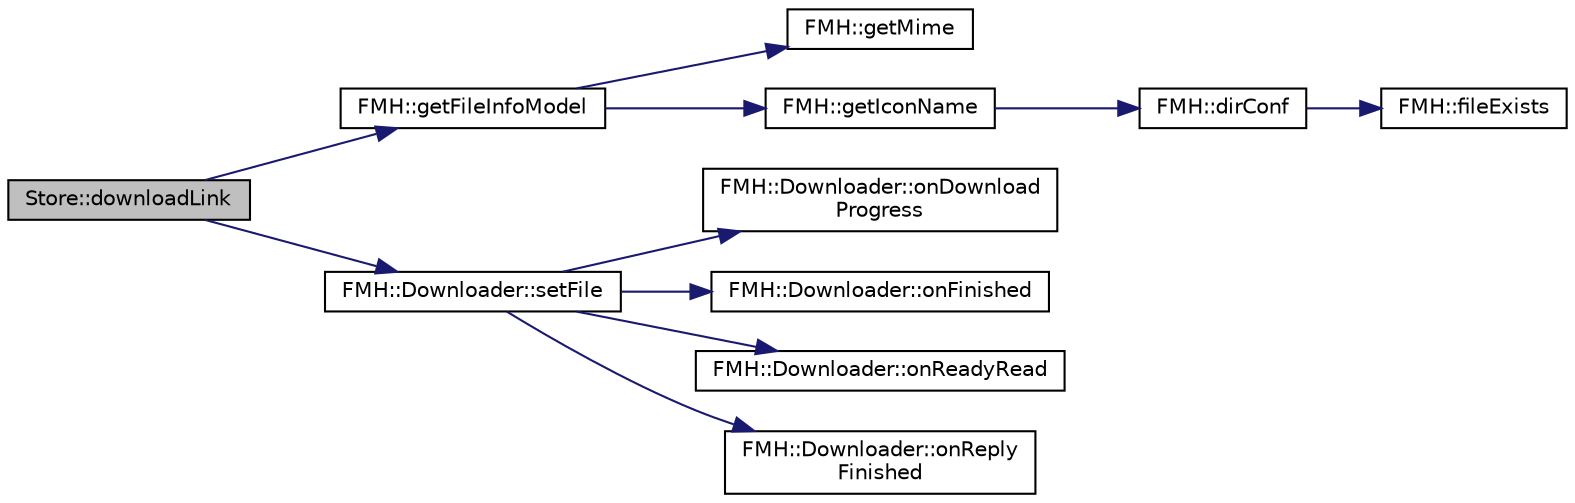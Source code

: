 digraph "Store::downloadLink"
{
 // INTERACTIVE_SVG=YES
 // LATEX_PDF_SIZE
  edge [fontname="Helvetica",fontsize="10",labelfontname="Helvetica",labelfontsize="10"];
  node [fontname="Helvetica",fontsize="10",shape=record];
  rankdir="LR";
  Node91 [label="Store::downloadLink",height=0.2,width=0.4,color="black", fillcolor="grey75", style="filled", fontcolor="black",tooltip=" "];
  Node91 -> Node92 [color="midnightblue",fontsize="10",style="solid",fontname="Helvetica"];
  Node92 [label="FMH::getFileInfoModel",height=0.2,width=0.4,color="black", fillcolor="white", style="filled",URL="$namespace_f_m_h.html#ac748bdab6e71b54b5817eee0ab5f63ed",tooltip=" "];
  Node92 -> Node93 [color="midnightblue",fontsize="10",style="solid",fontname="Helvetica"];
  Node93 [label="FMH::getMime",height=0.2,width=0.4,color="black", fillcolor="white", style="filled",URL="$namespace_f_m_h.html#ae5ec7c16319a70d5e440e697c1f77302",tooltip=" "];
  Node92 -> Node94 [color="midnightblue",fontsize="10",style="solid",fontname="Helvetica"];
  Node94 [label="FMH::getIconName",height=0.2,width=0.4,color="black", fillcolor="white", style="filled",URL="$namespace_f_m_h.html#ab081b4a8e2faedbe025f94fa44113bac",tooltip=" "];
  Node94 -> Node95 [color="midnightblue",fontsize="10",style="solid",fontname="Helvetica"];
  Node95 [label="FMH::dirConf",height=0.2,width=0.4,color="black", fillcolor="white", style="filled",URL="$namespace_f_m_h.html#a1b405335d77e0369742dde8540bc7add",tooltip=" "];
  Node95 -> Node96 [color="midnightblue",fontsize="10",style="solid",fontname="Helvetica"];
  Node96 [label="FMH::fileExists",height=0.2,width=0.4,color="black", fillcolor="white", style="filled",URL="$namespace_f_m_h.html#a96fb85b0283389ba71e8a20daeab400f",tooltip=" "];
  Node91 -> Node97 [color="midnightblue",fontsize="10",style="solid",fontname="Helvetica"];
  Node97 [label="FMH::Downloader::setFile",height=0.2,width=0.4,color="black", fillcolor="white", style="filled",URL="$class_f_m_h_1_1_downloader.html#ae1cfd33504af67033fbf2ef97a713cdc",tooltip=" "];
  Node97 -> Node98 [color="midnightblue",fontsize="10",style="solid",fontname="Helvetica"];
  Node98 [label="FMH::Downloader::onDownload\lProgress",height=0.2,width=0.4,color="black", fillcolor="white", style="filled",URL="$class_f_m_h_1_1_downloader.html#ad01b4eee6e893bc49097caf62be884fc",tooltip=" "];
  Node97 -> Node99 [color="midnightblue",fontsize="10",style="solid",fontname="Helvetica"];
  Node99 [label="FMH::Downloader::onFinished",height=0.2,width=0.4,color="black", fillcolor="white", style="filled",URL="$class_f_m_h_1_1_downloader.html#a32d5a5809d7948f46ce114bf18402dcd",tooltip=" "];
  Node97 -> Node100 [color="midnightblue",fontsize="10",style="solid",fontname="Helvetica"];
  Node100 [label="FMH::Downloader::onReadyRead",height=0.2,width=0.4,color="black", fillcolor="white", style="filled",URL="$class_f_m_h_1_1_downloader.html#a1377f2ad3a269cd47af55deb577e6ae1",tooltip=" "];
  Node97 -> Node101 [color="midnightblue",fontsize="10",style="solid",fontname="Helvetica"];
  Node101 [label="FMH::Downloader::onReply\lFinished",height=0.2,width=0.4,color="black", fillcolor="white", style="filled",URL="$class_f_m_h_1_1_downloader.html#ac88c76eaaea717c470c2ed4f69850778",tooltip=" "];
}

